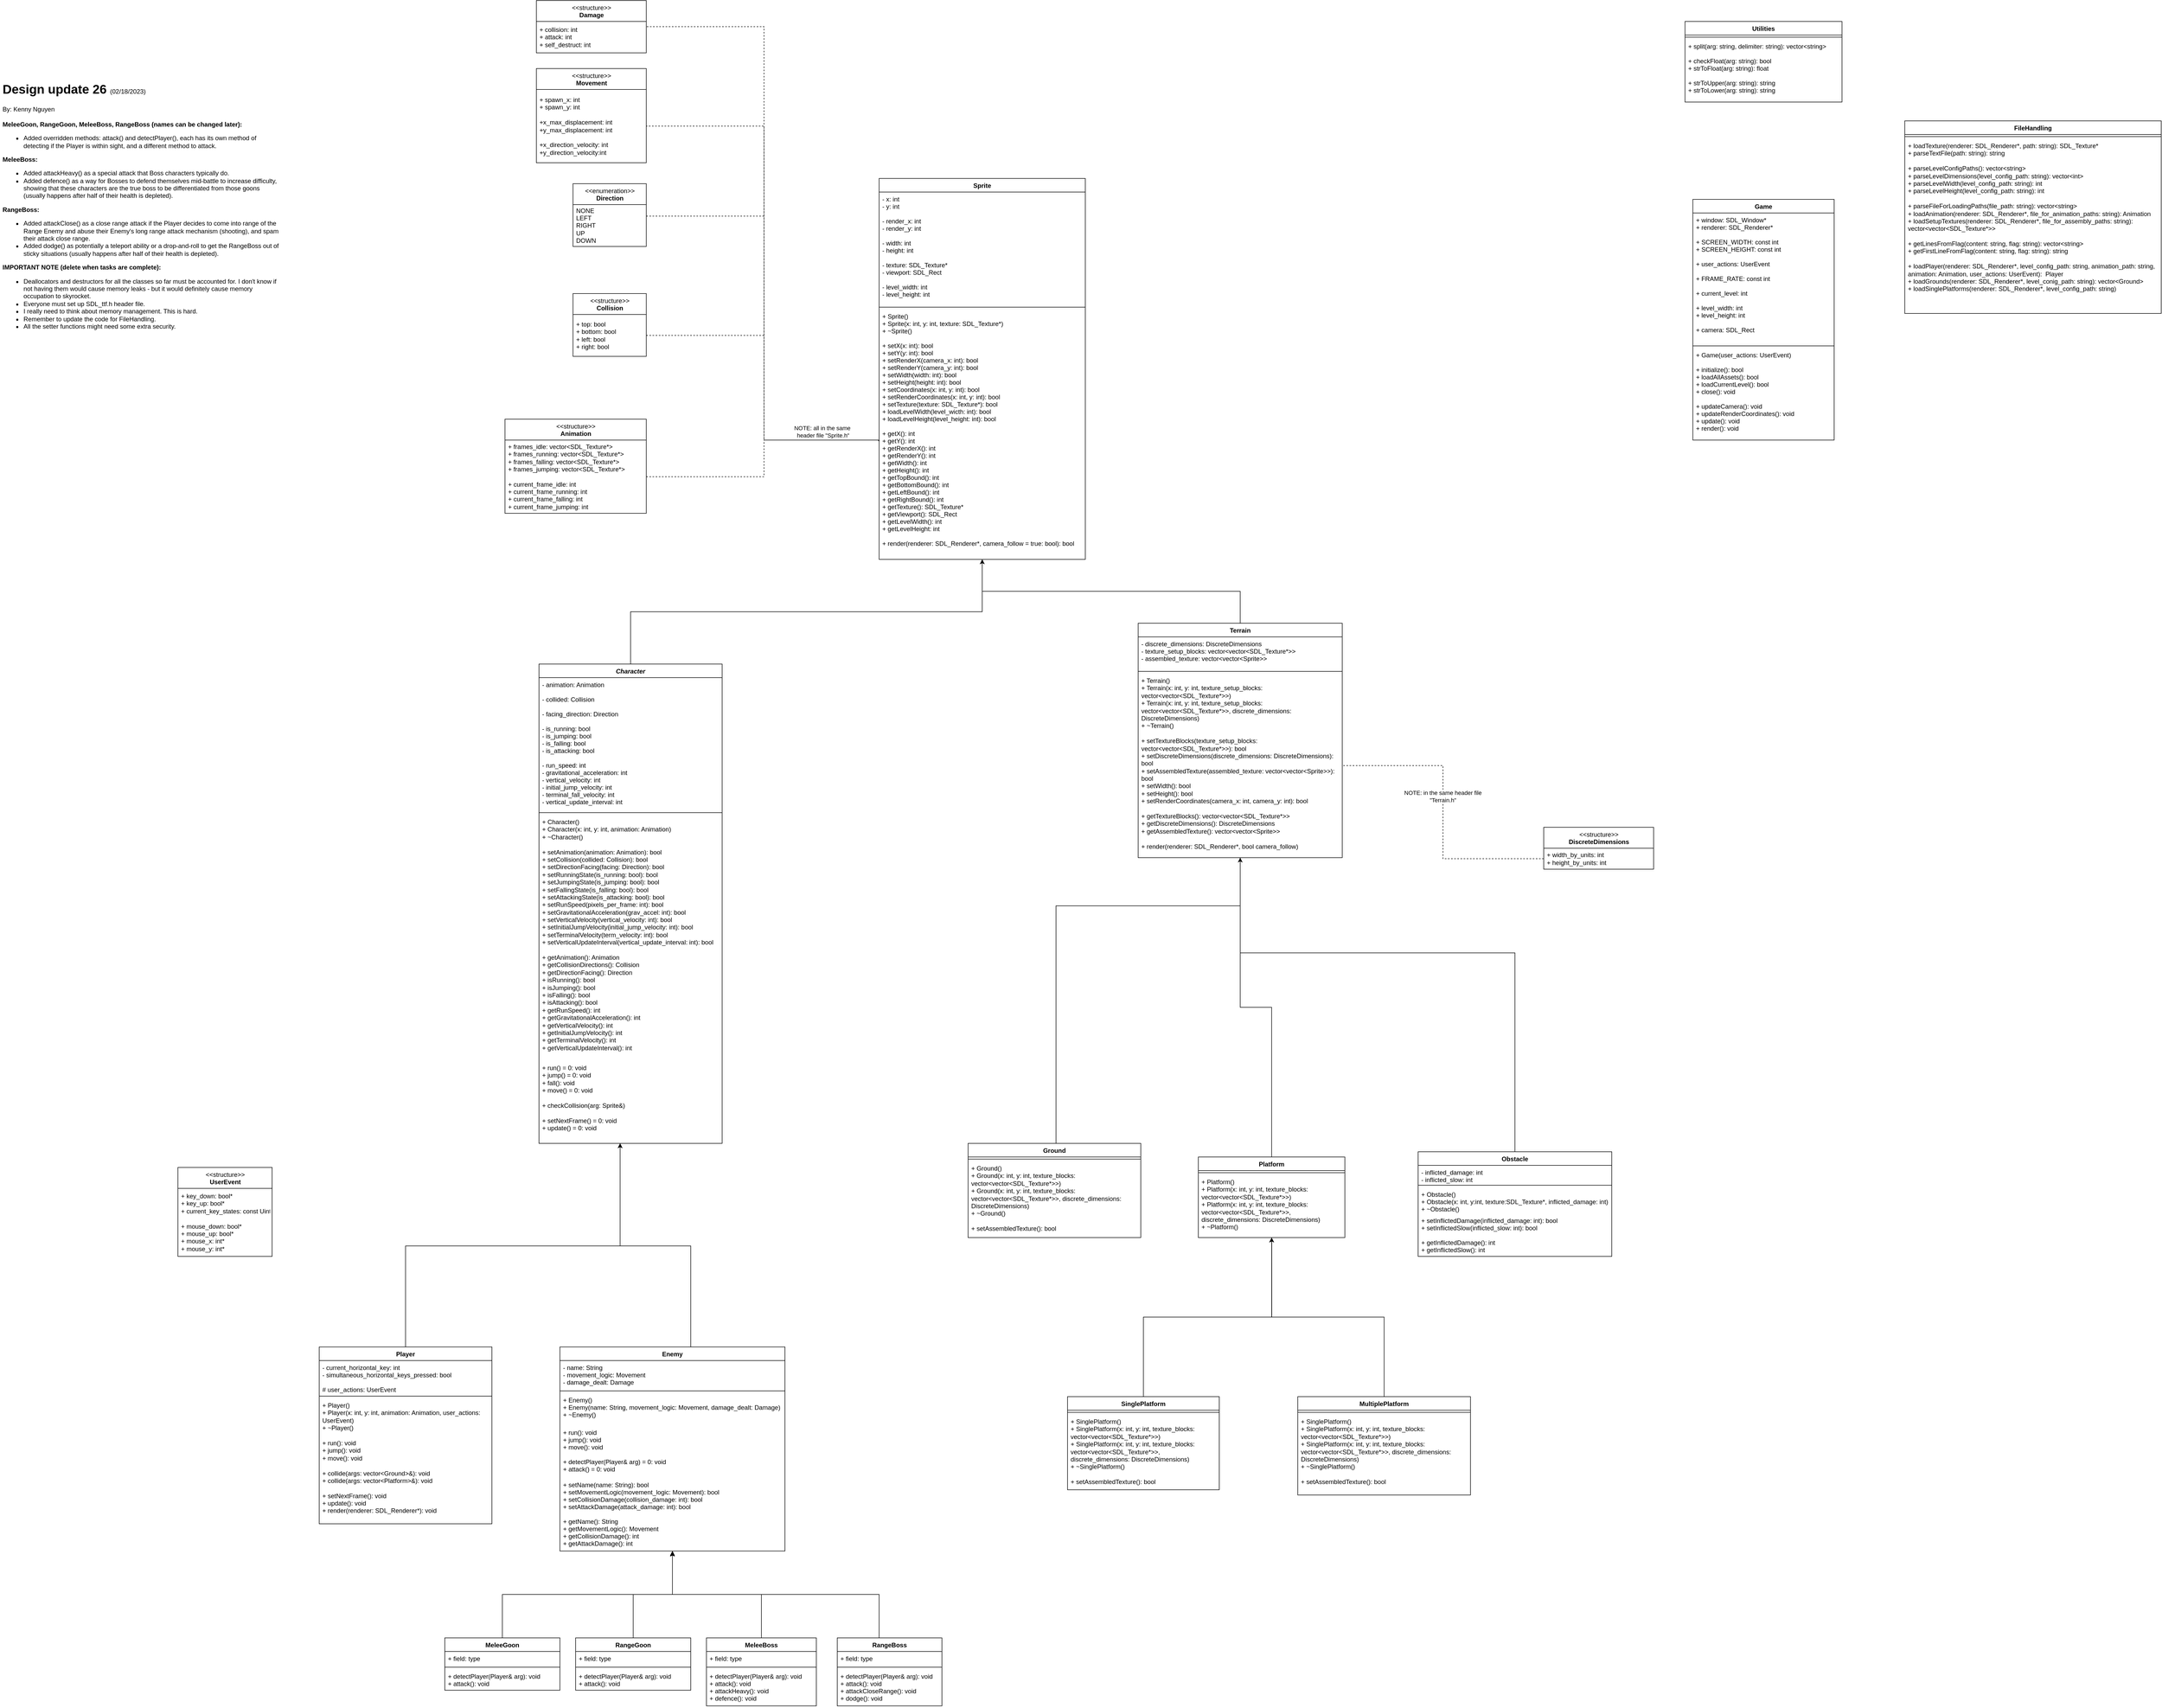 <mxfile version="20.8.20" type="device"><diagram id="c8oBW-qjvavsfD2tW6SP" name="Page-1"><mxGraphModel dx="1622" dy="-817" grid="1" gridSize="10" guides="1" tooltips="1" connect="1" arrows="1" fold="1" page="1" pageScale="1" pageWidth="827" pageHeight="1169" math="0" shadow="0"><root><mxCell id="0"/><mxCell id="1" parent="0"/><mxCell id="xrFbDY1ulE0IEn7EpgWR-1" style="edgeStyle=orthogonalEdgeStyle;rounded=0;orthogonalLoop=1;jettySize=auto;html=1;exitX=0.5;exitY=0;exitDx=0;exitDy=0;entryX=0.5;entryY=1;entryDx=0;entryDy=0;" parent="1" source="xrFbDY1ulE0IEn7EpgWR-8" target="xrFbDY1ulE0IEn7EpgWR-3" edge="1"><mxGeometry relative="1" as="geometry"/></mxCell><mxCell id="xrFbDY1ulE0IEn7EpgWR-2" style="edgeStyle=orthogonalEdgeStyle;rounded=0;orthogonalLoop=1;jettySize=auto;html=1;exitX=0.5;exitY=0;exitDx=0;exitDy=0;entryX=0.5;entryY=1;entryDx=0;entryDy=0;" parent="1" source="xrFbDY1ulE0IEn7EpgWR-30" target="xrFbDY1ulE0IEn7EpgWR-3" edge="1"><mxGeometry relative="1" as="geometry"/></mxCell><mxCell id="xrFbDY1ulE0IEn7EpgWR-3" value="Sprite" style="swimlane;fontStyle=1;align=center;verticalAlign=top;childLayout=stackLayout;horizontal=1;startSize=26;horizontalStack=0;resizeParent=1;resizeParentMax=0;resizeLast=0;collapsible=1;marginBottom=0;" parent="1" vertex="1"><mxGeometry x="1640" y="2150" width="394" height="728" as="geometry"/></mxCell><mxCell id="xrFbDY1ulE0IEn7EpgWR-4" value="- x: int&#10;- y: int&#10;&#10;- render_x: int&#10;- render_y: int&#10;&#10;- width: int&#10;- height: int&#10;&#10;- texture: SDL_Texture*&#10;- viewport: SDL_Rect&#10;&#10;- level_width: int&#10;- level_height: int&#10;" style="text;strokeColor=none;fillColor=none;align=left;verticalAlign=top;spacingLeft=4;spacingRight=4;overflow=hidden;rotatable=0;points=[[0,0.5],[1,0.5]];portConstraint=eastwest;" parent="xrFbDY1ulE0IEn7EpgWR-3" vertex="1"><mxGeometry y="26" width="394" height="216" as="geometry"/></mxCell><mxCell id="xrFbDY1ulE0IEn7EpgWR-5" value="" style="line;strokeWidth=1;fillColor=none;align=left;verticalAlign=middle;spacingTop=-1;spacingLeft=3;spacingRight=3;rotatable=0;labelPosition=right;points=[];portConstraint=eastwest;strokeColor=inherit;" parent="xrFbDY1ulE0IEn7EpgWR-3" vertex="1"><mxGeometry y="242" width="394" height="8" as="geometry"/></mxCell><mxCell id="xrFbDY1ulE0IEn7EpgWR-6" value="+ Sprite()&#10;+ Sprite(x: int, y: int, texture: SDL_Texture*)&#10;+ ~Sprite()&#10;&#10;+ setX(x: int): bool&#10;+ setY(y: int): bool&#10;+ setRenderX(camera_x: int): bool&#10;+ setRenderY(camera_y: int): bool&#10;+ setWidth(width: int): bool&#10;+ setHeight(height: int): bool&#10;+ setCoordinates(x: int, y: int): bool&#10;+ setRenderCoordinates(x: int, y: int): bool&#10;+ setTexture(texture: SDL_Texture*): bool&#10;+ loadLevelWidth(level_wicth: int): bool&#10;+ loadLevelHeight(level_height: int): bool&#10;&#10;+ getX(): int&#10;+ getY(): int&#10;+ getRenderX(): int&#10;+ getRenderY(): int&#10;+ getWidth(): int&#10;+ getHeight(): int&#10;+ getTopBound(): int&#10;+ getBottomBound(): int&#10;+ getLeftBound(): int&#10;+ getRightBound(): int&#10;+ getTexture(): SDL_Texture*&#10;+ getViewport(): SDL_Rect&#10;+ getLevelWidth(): int&#10;+ getLevelHeight: int&#10;&#10;+ render(renderer: SDL_Renderer*, camera_follow = true: bool): bool" style="text;strokeColor=none;fillColor=none;align=left;verticalAlign=top;spacingLeft=4;spacingRight=4;overflow=hidden;rotatable=0;points=[[0,0.5],[1,0.5]];portConstraint=eastwest;" parent="xrFbDY1ulE0IEn7EpgWR-3" vertex="1"><mxGeometry y="250" width="394" height="478" as="geometry"/></mxCell><mxCell id="xrFbDY1ulE0IEn7EpgWR-7" style="edgeStyle=orthogonalEdgeStyle;rounded=0;orthogonalLoop=1;jettySize=auto;html=1;exitX=0.5;exitY=0;exitDx=0;exitDy=0;" parent="1" source="xrFbDY1ulE0IEn7EpgWR-14" target="xrFbDY1ulE0IEn7EpgWR-8" edge="1"><mxGeometry relative="1" as="geometry"><Array as="points"><mxPoint x="735" y="4190"/><mxPoint x="1145" y="4190"/></Array><mxPoint x="950" y="4050" as="sourcePoint"/></mxGeometry></mxCell><mxCell id="xrFbDY1ulE0IEn7EpgWR-8" value="Character" style="swimlane;fontStyle=3;align=center;verticalAlign=top;childLayout=stackLayout;horizontal=1;startSize=26;horizontalStack=0;resizeParent=1;resizeParentMax=0;resizeLast=0;collapsible=1;marginBottom=0;" parent="1" vertex="1"><mxGeometry x="990" y="3078" width="350" height="916" as="geometry"/></mxCell><mxCell id="xrFbDY1ulE0IEn7EpgWR-9" value="- animation: Animation&#10;&#10;- collided: Collision&#10;&#10;- facing_direction: Direction&#10;&#10;- is_running: bool&#10;- is_jumping: bool&#10;- is_falling: bool&#10;- is_attacking: bool&#10;&#10;- run_speed: int&#10;- gravitational_acceleration: int&#10;- vertical_velocity: int&#10;- initial_jump_velocity: int&#10;- terminal_fall_velocity: int&#10;- vertical_update_interval: int&#10;" style="text;strokeColor=none;fillColor=none;align=left;verticalAlign=top;spacingLeft=4;spacingRight=4;overflow=hidden;rotatable=0;points=[[0,0.5],[1,0.5]];portConstraint=eastwest;" parent="xrFbDY1ulE0IEn7EpgWR-8" vertex="1"><mxGeometry y="26" width="350" height="254" as="geometry"/></mxCell><mxCell id="xrFbDY1ulE0IEn7EpgWR-10" value="" style="line;strokeWidth=1;fillColor=none;align=left;verticalAlign=middle;spacingTop=-1;spacingLeft=3;spacingRight=3;rotatable=0;labelPosition=right;points=[];portConstraint=eastwest;strokeColor=inherit;" parent="xrFbDY1ulE0IEn7EpgWR-8" vertex="1"><mxGeometry y="280" width="350" height="8" as="geometry"/></mxCell><mxCell id="xrFbDY1ulE0IEn7EpgWR-11" value="+ Character()&#10;+ Character(x: int, y: int, animation: Animation)&#10;+ ~Character()&#10;&#10;+ setAnimation(animation: Animation): bool&#10;+ setCollision(collided: Collision): bool&#10;+ setDirectionFacing(facing: Direction): bool&#10;+ setRunningState(is_running: bool): bool&#10;+ setJumpingState(is_jumping: bool): bool&#10;+ setFallingState(is_falling: bool): bool&#10;+ setAttackingState(is_attacking: bool): bool&#10;+ setRunSpeed(pixels_per_frame: int): bool&#10;+ setGravitationalAcceleration(grav_accel: int): bool&#10;+ setVerticalVelocity(vertical_velocity: int): bool&#10;+ setInitialJumpVelocity(initial_jump_velocity: int): bool&#10;+ setTerminalVelocity(term_velocity: int): bool&#10;+ setVerticalUpdateInterval(vertical_update_interval: int): bool&#10;&#10;+ getAnimation(): Animation&#10;+ getCollisionDirections(): Collision&#10;+ getDirectionFacing(): Direction&#10;+ isRunning(): bool&#10;+ isJumping(): bool&#10;+ isFalling(): bool&#10;+ isAttacking(): bool&#10;+ getRunSpeed(): int&#10;+ getGravitationalAcceleration(): int&#10;+ getVerticalVelocity(): int&#10;+ getInitialJumpVelocity(): int&#10;+ getTerminalVelocity(): int&#10;+ getVerticalUpdateInterval(): int" style="text;strokeColor=none;fillColor=none;align=left;verticalAlign=top;spacingLeft=4;spacingRight=4;overflow=hidden;rotatable=0;points=[[0,0.5],[1,0.5]];portConstraint=eastwest;whiteSpace=wrap;fontStyle=0" parent="xrFbDY1ulE0IEn7EpgWR-8" vertex="1"><mxGeometry y="288" width="350" height="470" as="geometry"/></mxCell><mxCell id="xrFbDY1ulE0IEn7EpgWR-12" value="+ run() = 0: void&#10;+ jump() = 0: void&#10;+ fall(): void&#10;+ move() = 0: void&#10;&#10;+ checkCollision(arg: Sprite&amp;)&#10;&#10;+ setNextFrame() = 0: void&#10;+ update() = 0: void" style="text;strokeColor=none;fillColor=none;align=left;verticalAlign=top;spacingLeft=4;spacingRight=4;overflow=hidden;rotatable=0;points=[[0,0.5],[1,0.5]];portConstraint=eastwest;whiteSpace=wrap;fontStyle=0" parent="xrFbDY1ulE0IEn7EpgWR-8" vertex="1"><mxGeometry y="758" width="350" height="158" as="geometry"/></mxCell><mxCell id="xrFbDY1ulE0IEn7EpgWR-13" style="edgeStyle=orthogonalEdgeStyle;rounded=0;orthogonalLoop=1;jettySize=auto;html=1;exitX=0.5;exitY=0;exitDx=0;exitDy=0;" parent="1" source="xrFbDY1ulE0IEn7EpgWR-21" target="xrFbDY1ulE0IEn7EpgWR-8" edge="1"><mxGeometry relative="1" as="geometry"><Array as="points"><mxPoint x="1280" y="4190"/><mxPoint x="1145" y="4190"/></Array></mxGeometry></mxCell><mxCell id="xrFbDY1ulE0IEn7EpgWR-14" value="Player" style="swimlane;fontStyle=1;align=center;verticalAlign=top;childLayout=stackLayout;horizontal=1;startSize=26;horizontalStack=0;resizeParent=1;resizeParentMax=0;resizeLast=0;collapsible=1;marginBottom=0;whiteSpace=wrap;" parent="1" vertex="1"><mxGeometry x="570" y="4383" width="330" height="338" as="geometry"/></mxCell><mxCell id="xrFbDY1ulE0IEn7EpgWR-15" value="- current_horizontal_key: int&#10;- simultaneous_horizontal_keys_pressed: bool&#10;&#10;# user_actions: UserEvent" style="text;strokeColor=none;fillColor=none;align=left;verticalAlign=top;spacingLeft=4;spacingRight=4;overflow=hidden;rotatable=0;points=[[0,0.5],[1,0.5]];portConstraint=eastwest;" parent="xrFbDY1ulE0IEn7EpgWR-14" vertex="1"><mxGeometry y="26" width="330" height="64" as="geometry"/></mxCell><mxCell id="xrFbDY1ulE0IEn7EpgWR-16" value="" style="line;strokeWidth=1;fillColor=none;align=left;verticalAlign=middle;spacingTop=-1;spacingLeft=3;spacingRight=3;rotatable=0;labelPosition=right;points=[];portConstraint=eastwest;strokeColor=inherit;" parent="xrFbDY1ulE0IEn7EpgWR-14" vertex="1"><mxGeometry y="90" width="330" height="8" as="geometry"/></mxCell><mxCell id="xrFbDY1ulE0IEn7EpgWR-17" value="+ Player()&#10;+ Player(x: int, y: int, animation: Animation, user_actions: UserEvent)&#10;+ ~Player()&#10;&#10;+ run(): void&#10;+ jump(): void&#10;+ move(): void&#10;&#10;+ collide(args: vector&lt;Ground&gt;&amp;): void&#10;+ collide(args: vector&lt;Platform&gt;&amp;): void&#10;&#10;+ setNextFrame(): void&#10;+ update(): void&#10;+ render(renderer: SDL_Renderer*): void" style="text;strokeColor=none;fillColor=none;align=left;verticalAlign=top;spacingLeft=4;spacingRight=4;overflow=hidden;rotatable=0;points=[[0,0.5],[1,0.5]];portConstraint=eastwest;whiteSpace=wrap;fontStyle=0" parent="xrFbDY1ulE0IEn7EpgWR-14" vertex="1"><mxGeometry y="98" width="330" height="240" as="geometry"/></mxCell><mxCell id="xrFbDY1ulE0IEn7EpgWR-18" style="edgeStyle=orthogonalEdgeStyle;rounded=0;orthogonalLoop=1;jettySize=auto;html=1;exitX=0.5;exitY=0;exitDx=0;exitDy=0;entryX=0.5;entryY=1;entryDx=0;entryDy=0;" parent="1" source="xrFbDY1ulE0IEn7EpgWR-38" target="xrFbDY1ulE0IEn7EpgWR-21" edge="1"><mxGeometry relative="1" as="geometry"/></mxCell><mxCell id="xrFbDY1ulE0IEn7EpgWR-19" style="edgeStyle=orthogonalEdgeStyle;rounded=0;orthogonalLoop=1;jettySize=auto;html=1;exitX=0.5;exitY=0;exitDx=0;exitDy=0;entryX=0.5;entryY=1;entryDx=0;entryDy=0;" parent="1" source="xrFbDY1ulE0IEn7EpgWR-42" target="xrFbDY1ulE0IEn7EpgWR-21" edge="1"><mxGeometry relative="1" as="geometry"/></mxCell><mxCell id="xrFbDY1ulE0IEn7EpgWR-20" style="edgeStyle=orthogonalEdgeStyle;rounded=0;orthogonalLoop=1;jettySize=auto;html=1;exitX=0.5;exitY=1;exitDx=0;exitDy=0;entryX=0.5;entryY=0;entryDx=0;entryDy=0;startArrow=classic;startFill=1;endArrow=none;endFill=0;" parent="1" source="xrFbDY1ulE0IEn7EpgWR-21" target="xrFbDY1ulE0IEn7EpgWR-34" edge="1"><mxGeometry relative="1" as="geometry"/></mxCell><mxCell id="xrFbDY1ulE0IEn7EpgWR-21" value="Enemy" style="swimlane;fontStyle=1;align=center;verticalAlign=top;childLayout=stackLayout;horizontal=1;startSize=26;horizontalStack=0;resizeParent=1;resizeParentMax=0;resizeLast=0;collapsible=1;marginBottom=0;" parent="1" vertex="1"><mxGeometry x="1030" y="4383" width="430" height="390" as="geometry"/></mxCell><mxCell id="xrFbDY1ulE0IEn7EpgWR-22" value="- name: String&#10;- movement_logic: Movement&#10;- damage_dealt: Damage" style="text;strokeColor=none;fillColor=none;align=left;verticalAlign=top;spacingLeft=4;spacingRight=4;overflow=hidden;rotatable=0;points=[[0,0.5],[1,0.5]];portConstraint=eastwest;" parent="xrFbDY1ulE0IEn7EpgWR-21" vertex="1"><mxGeometry y="26" width="430" height="54" as="geometry"/></mxCell><mxCell id="xrFbDY1ulE0IEn7EpgWR-23" value="" style="line;strokeWidth=1;fillColor=none;align=left;verticalAlign=middle;spacingTop=-1;spacingLeft=3;spacingRight=3;rotatable=0;labelPosition=right;points=[];portConstraint=eastwest;strokeColor=inherit;" parent="xrFbDY1ulE0IEn7EpgWR-21" vertex="1"><mxGeometry y="80" width="430" height="8" as="geometry"/></mxCell><mxCell id="xrFbDY1ulE0IEn7EpgWR-24" value="+ Enemy()&#10;+ Enemy(name: String, movement_logic: Movement, damage_dealt: Damage)&#10;+ ~Enemy()" style="text;strokeColor=none;fillColor=none;align=left;verticalAlign=top;spacingLeft=4;spacingRight=4;overflow=hidden;rotatable=0;points=[[0,0.5],[1,0.5]];portConstraint=eastwest;" parent="xrFbDY1ulE0IEn7EpgWR-21" vertex="1"><mxGeometry y="88" width="430" height="62" as="geometry"/></mxCell><mxCell id="xrFbDY1ulE0IEn7EpgWR-25" value="+ run(): void&#10;+ jump(): void&#10;+ move(): void&#10;&#10;+ detectPlayer(Player&amp; arg) = 0: void&#10;+ attack() = 0: void" style="text;strokeColor=none;fillColor=none;align=left;verticalAlign=top;spacingLeft=4;spacingRight=4;overflow=hidden;rotatable=0;points=[[0,0.5],[1,0.5]];portConstraint=eastwest;" parent="xrFbDY1ulE0IEn7EpgWR-21" vertex="1"><mxGeometry y="150" width="430" height="100" as="geometry"/></mxCell><mxCell id="xrFbDY1ulE0IEn7EpgWR-26" value="+ setName(name: String): bool&#10;+ setMovementLogic(movement_logic: Movement): bool&#10;+ setCollisionDamage(collision_damage: int): bool&#10;+ setAttackDamage(attack_damage: int): bool" style="text;strokeColor=none;fillColor=none;align=left;verticalAlign=top;spacingLeft=4;spacingRight=4;overflow=hidden;rotatable=0;points=[[0,0.5],[1,0.5]];portConstraint=eastwest;" parent="xrFbDY1ulE0IEn7EpgWR-21" vertex="1"><mxGeometry y="250" width="430" height="70" as="geometry"/></mxCell><mxCell id="xrFbDY1ulE0IEn7EpgWR-27" value="+ getName(): String&#10;+ getMovementLogic(): Movement&#10;+ getCollisionDamage(): int&#10;+ getAttackDamage(): int" style="text;strokeColor=none;fillColor=none;align=left;verticalAlign=top;spacingLeft=4;spacingRight=4;overflow=hidden;rotatable=0;points=[[0,0.5],[1,0.5]];portConstraint=eastwest;" parent="xrFbDY1ulE0IEn7EpgWR-21" vertex="1"><mxGeometry y="320" width="430" height="70" as="geometry"/></mxCell><mxCell id="xrFbDY1ulE0IEn7EpgWR-28" style="edgeStyle=orthogonalEdgeStyle;rounded=0;orthogonalLoop=1;jettySize=auto;html=1;entryX=0.5;entryY=0;entryDx=0;entryDy=0;endArrow=none;endFill=0;" parent="1" source="xrFbDY1ulE0IEn7EpgWR-30" target="xrFbDY1ulE0IEn7EpgWR-90" edge="1"><mxGeometry relative="1" as="geometry"><Array as="points"><mxPoint x="2330" y="3540"/><mxPoint x="1978" y="3540"/></Array></mxGeometry></mxCell><mxCell id="xrFbDY1ulE0IEn7EpgWR-29" style="edgeStyle=orthogonalEdgeStyle;rounded=0;orthogonalLoop=1;jettySize=auto;html=1;entryX=0.5;entryY=0;entryDx=0;entryDy=0;endArrow=none;endFill=0;" parent="1" source="xrFbDY1ulE0IEn7EpgWR-30" target="xrFbDY1ulE0IEn7EpgWR-69" edge="1"><mxGeometry relative="1" as="geometry"/></mxCell><mxCell id="xrFbDY1ulE0IEn7EpgWR-30" value="Terrain" style="swimlane;fontStyle=1;align=center;verticalAlign=top;childLayout=stackLayout;horizontal=1;startSize=26;horizontalStack=0;resizeParent=1;resizeParentMax=0;resizeLast=0;collapsible=1;marginBottom=0;" parent="1" vertex="1"><mxGeometry x="2135" y="3000" width="390" height="448" as="geometry"/></mxCell><mxCell id="xrFbDY1ulE0IEn7EpgWR-31" value="- discrete_dimensions: DiscreteDimensions&#10;- texture_setup_blocks: vector&lt;vector&lt;SDL_Texture*&gt;&gt;&#10;- assembled_texture: vector&lt;vector&lt;Sprite&gt;&gt;&#10;" style="text;strokeColor=none;fillColor=none;align=left;verticalAlign=top;spacingLeft=4;spacingRight=4;overflow=hidden;rotatable=0;points=[[0,0.5],[1,0.5]];portConstraint=eastwest;" parent="xrFbDY1ulE0IEn7EpgWR-30" vertex="1"><mxGeometry y="26" width="390" height="62" as="geometry"/></mxCell><mxCell id="xrFbDY1ulE0IEn7EpgWR-32" value="" style="line;strokeWidth=1;fillColor=none;align=left;verticalAlign=middle;spacingTop=-1;spacingLeft=3;spacingRight=3;rotatable=0;labelPosition=right;points=[];portConstraint=eastwest;strokeColor=inherit;" parent="xrFbDY1ulE0IEn7EpgWR-30" vertex="1"><mxGeometry y="88" width="390" height="8" as="geometry"/></mxCell><mxCell id="xrFbDY1ulE0IEn7EpgWR-33" value="+ Terrain()&#10;+ Terrain(x: int, y: int, texture_setup_blocks: vector&lt;vector&lt;SDL_Texture*&gt;&gt;)&#10;+ Terrain(x: int, y: int, texture_setup_blocks: vector&lt;vector&lt;SDL_Texture*&gt;&gt;, discrete_dimensions: DiscreteDimensions)&#10;+ ~Terrain()&#10;&#10;+ setTextureBlocks(texture_setup_blocks: vector&lt;vector&lt;SDL_Texture*&gt;&gt;): bool&#10;+ setDiscreteDimensions(discrete_dimensions: DiscreteDimensions): bool&#10;+ setAssembledTexture(assembled_texture: vector&lt;vector&lt;Sprite&gt;&gt;): bool&#10;+ setWidth(): bool&#10;+ setHeight(): bool&#10;+ setRenderCoordinates(camera_x: int, camera_y: int): bool&#10;&#10;+ getTextureBlocks(): vector&lt;vector&lt;SDL_Texture*&gt;&gt;&#10;+ getDiscreteDimensions(): DiscreteDimensions&#10;+ getAssembledTexture(): vector&lt;vector&lt;Sprite&gt;&gt;&#10;&#10;+ render(renderer: SDL_Renderer*, bool camera_follow)&#10;" style="text;strokeColor=none;fillColor=none;align=left;verticalAlign=top;spacingLeft=4;spacingRight=4;overflow=hidden;rotatable=0;points=[[0,0.5],[1,0.5]];portConstraint=eastwest;whiteSpace=wrap;" parent="xrFbDY1ulE0IEn7EpgWR-30" vertex="1"><mxGeometry y="96" width="390" height="352" as="geometry"/></mxCell><mxCell id="xrFbDY1ulE0IEn7EpgWR-34" value="MeleeGoon" style="swimlane;fontStyle=1;align=center;verticalAlign=top;childLayout=stackLayout;horizontal=1;startSize=26;horizontalStack=0;resizeParent=1;resizeParentMax=0;resizeLast=0;collapsible=1;marginBottom=0;" parent="1" vertex="1"><mxGeometry x="810" y="4939" width="220" height="100" as="geometry"/></mxCell><mxCell id="xrFbDY1ulE0IEn7EpgWR-35" value="+ field: type" style="text;strokeColor=none;fillColor=none;align=left;verticalAlign=top;spacingLeft=4;spacingRight=4;overflow=hidden;rotatable=0;points=[[0,0.5],[1,0.5]];portConstraint=eastwest;" parent="xrFbDY1ulE0IEn7EpgWR-34" vertex="1"><mxGeometry y="26" width="220" height="26" as="geometry"/></mxCell><mxCell id="xrFbDY1ulE0IEn7EpgWR-36" value="" style="line;strokeWidth=1;fillColor=none;align=left;verticalAlign=middle;spacingTop=-1;spacingLeft=3;spacingRight=3;rotatable=0;labelPosition=right;points=[];portConstraint=eastwest;strokeColor=inherit;" parent="xrFbDY1ulE0IEn7EpgWR-34" vertex="1"><mxGeometry y="52" width="220" height="8" as="geometry"/></mxCell><mxCell id="xrFbDY1ulE0IEn7EpgWR-37" value="+ detectPlayer(Player&amp; arg): void&#10;+ attack(): void&#10;" style="text;strokeColor=none;fillColor=none;align=left;verticalAlign=top;spacingLeft=4;spacingRight=4;overflow=hidden;rotatable=0;points=[[0,0.5],[1,0.5]];portConstraint=eastwest;" parent="xrFbDY1ulE0IEn7EpgWR-34" vertex="1"><mxGeometry y="60" width="220" height="40" as="geometry"/></mxCell><mxCell id="xrFbDY1ulE0IEn7EpgWR-38" value="RangeGoon" style="swimlane;fontStyle=1;align=center;verticalAlign=top;childLayout=stackLayout;horizontal=1;startSize=26;horizontalStack=0;resizeParent=1;resizeParentMax=0;resizeLast=0;collapsible=1;marginBottom=0;" parent="1" vertex="1"><mxGeometry x="1060" y="4939" width="220" height="100" as="geometry"/></mxCell><mxCell id="xrFbDY1ulE0IEn7EpgWR-39" value="+ field: type" style="text;strokeColor=none;fillColor=none;align=left;verticalAlign=top;spacingLeft=4;spacingRight=4;overflow=hidden;rotatable=0;points=[[0,0.5],[1,0.5]];portConstraint=eastwest;" parent="xrFbDY1ulE0IEn7EpgWR-38" vertex="1"><mxGeometry y="26" width="220" height="26" as="geometry"/></mxCell><mxCell id="xrFbDY1ulE0IEn7EpgWR-40" value="" style="line;strokeWidth=1;fillColor=none;align=left;verticalAlign=middle;spacingTop=-1;spacingLeft=3;spacingRight=3;rotatable=0;labelPosition=right;points=[];portConstraint=eastwest;strokeColor=inherit;" parent="xrFbDY1ulE0IEn7EpgWR-38" vertex="1"><mxGeometry y="52" width="220" height="8" as="geometry"/></mxCell><mxCell id="xrFbDY1ulE0IEn7EpgWR-41" value="+ detectPlayer(Player&amp; arg): void&#10;+ attack(): void&#10;" style="text;strokeColor=none;fillColor=none;align=left;verticalAlign=top;spacingLeft=4;spacingRight=4;overflow=hidden;rotatable=0;points=[[0,0.5],[1,0.5]];portConstraint=eastwest;" parent="xrFbDY1ulE0IEn7EpgWR-38" vertex="1"><mxGeometry y="60" width="220" height="40" as="geometry"/></mxCell><mxCell id="xrFbDY1ulE0IEn7EpgWR-42" value="MeleeBoss" style="swimlane;fontStyle=1;align=center;verticalAlign=top;childLayout=stackLayout;horizontal=1;startSize=26;horizontalStack=0;resizeParent=1;resizeParentMax=0;resizeLast=0;collapsible=1;marginBottom=0;" parent="1" vertex="1"><mxGeometry x="1310" y="4939" width="210" height="130" as="geometry"/></mxCell><mxCell id="xrFbDY1ulE0IEn7EpgWR-43" value="+ field: type" style="text;strokeColor=none;fillColor=none;align=left;verticalAlign=top;spacingLeft=4;spacingRight=4;overflow=hidden;rotatable=0;points=[[0,0.5],[1,0.5]];portConstraint=eastwest;" parent="xrFbDY1ulE0IEn7EpgWR-42" vertex="1"><mxGeometry y="26" width="210" height="26" as="geometry"/></mxCell><mxCell id="xrFbDY1ulE0IEn7EpgWR-44" value="" style="line;strokeWidth=1;fillColor=none;align=left;verticalAlign=middle;spacingTop=-1;spacingLeft=3;spacingRight=3;rotatable=0;labelPosition=right;points=[];portConstraint=eastwest;strokeColor=inherit;" parent="xrFbDY1ulE0IEn7EpgWR-42" vertex="1"><mxGeometry y="52" width="210" height="8" as="geometry"/></mxCell><mxCell id="xrFbDY1ulE0IEn7EpgWR-45" value="+ detectPlayer(Player&amp; arg): void&#10;+ attack(): void&#10;+ attackHeavy(): void&#10;+ defence(): void&#10;" style="text;strokeColor=none;fillColor=none;align=left;verticalAlign=top;spacingLeft=4;spacingRight=4;overflow=hidden;rotatable=0;points=[[0,0.5],[1,0.5]];portConstraint=eastwest;" parent="xrFbDY1ulE0IEn7EpgWR-42" vertex="1"><mxGeometry y="60" width="210" height="70" as="geometry"/></mxCell><mxCell id="xrFbDY1ulE0IEn7EpgWR-46" value="FileHandling" style="swimlane;fontStyle=1;align=center;verticalAlign=top;childLayout=stackLayout;horizontal=1;startSize=26;horizontalStack=0;resizeParent=1;resizeParentMax=0;resizeLast=0;collapsible=1;marginBottom=0;whiteSpace=wrap;" parent="1" vertex="1"><mxGeometry x="3600" y="2040" width="490" height="368" as="geometry"/></mxCell><mxCell id="xrFbDY1ulE0IEn7EpgWR-47" value="" style="line;strokeWidth=1;fillColor=none;align=left;verticalAlign=middle;spacingTop=-1;spacingLeft=3;spacingRight=3;rotatable=0;labelPosition=right;points=[];portConstraint=eastwest;strokeColor=inherit;" parent="xrFbDY1ulE0IEn7EpgWR-46" vertex="1"><mxGeometry y="26" width="490" height="8" as="geometry"/></mxCell><mxCell id="xrFbDY1ulE0IEn7EpgWR-48" value="+ loadTexture(renderer: SDL_Renderer*, path: string): SDL_Texture*&#10;+ parseTextFile(path: string): string&#10;&#10;+ parseLevelConfigPaths(): vector&lt;string&gt;&#10;+ parseLevelDimensions(level_config_path: string): vector&lt;int&gt;&#10;+ parseLevelWidth(level_config_path: string): int&#10;+ parseLevelHeight(level_config_path: string): int&#10;&#10;+ parseFileForLoadingPaths(file_path: string): vector&lt;string&gt;&#10;+ loadAnimation(renderer: SDL_Renderer*, file_for_animation_paths: string): Animation&#10;+ loadSetupTextures(renderer: SDL_Renderer*, file_for_assembly_paths: string): vector&lt;vector&lt;SDL_Texture*&gt;&gt;&#10;&#10;+ getLinesFromFlag(content: string, flag: string): vector&lt;string&gt;&#10;+ getFirstLineFromFlag(content: string, flag: string): string&#10;&#10;+ loadPlayer(renderer: SDL_Renderer*, level_config_path: string, animation_path: string, animation: Animation, user_actions: UserEvent):  Player&#10;+ loadGrounds(renderer: SDL_Renderer*, level_conig_path: string): vector&lt;Ground&gt;&#10;+ loadSinglePlatforms(renderer: SDL_Renderer*, level_config_path: string)&#10;" style="text;strokeColor=none;fillColor=none;align=left;verticalAlign=top;spacingLeft=4;spacingRight=4;overflow=hidden;rotatable=0;points=[[0,0.5],[1,0.5]];portConstraint=eastwest;whiteSpace=wrap;" parent="xrFbDY1ulE0IEn7EpgWR-46" vertex="1"><mxGeometry y="34" width="490" height="334" as="geometry"/></mxCell><mxCell id="xrFbDY1ulE0IEn7EpgWR-49" value="Game" style="swimlane;fontStyle=1;align=center;verticalAlign=top;childLayout=stackLayout;horizontal=1;startSize=26;horizontalStack=0;resizeParent=1;resizeParentMax=0;resizeLast=0;collapsible=1;marginBottom=0;" parent="1" vertex="1"><mxGeometry x="3195" y="2190" width="270" height="460" as="geometry"/></mxCell><mxCell id="xrFbDY1ulE0IEn7EpgWR-50" value="+ window: SDL_Window*&#10;+ renderer: SDL_Renderer*&#10;&#10;+ SCREEN_WIDTH: const int&#10;+ SCREEN_HEIGHT: const int&#10;&#10;+ user_actions: UserEvent&#10;&#10;+ FRAME_RATE: const int&#10;&#10;+ current_level: int&#10;&#10;+ level_width: int&#10;+ level_height: int&#10;&#10;+ camera: SDL_Rect&#10;" style="text;strokeColor=none;fillColor=none;align=left;verticalAlign=top;spacingLeft=4;spacingRight=4;overflow=hidden;rotatable=0;points=[[0,0.5],[1,0.5]];portConstraint=eastwest;" parent="xrFbDY1ulE0IEn7EpgWR-49" vertex="1"><mxGeometry y="26" width="270" height="250" as="geometry"/></mxCell><mxCell id="xrFbDY1ulE0IEn7EpgWR-51" value="" style="line;strokeWidth=1;fillColor=none;align=left;verticalAlign=middle;spacingTop=-1;spacingLeft=3;spacingRight=3;rotatable=0;labelPosition=right;points=[];portConstraint=eastwest;strokeColor=inherit;" parent="xrFbDY1ulE0IEn7EpgWR-49" vertex="1"><mxGeometry y="276" width="270" height="8" as="geometry"/></mxCell><mxCell id="xrFbDY1ulE0IEn7EpgWR-52" value="+ Game(user_actions: UserEvent)&#10;&#10;+ initialize(): bool&#10;+ loadAllAssets(): bool&#10;+ loadCurrentLevel(): bool&#10;+ close(): void&#10;&#10;+ updateCamera(): void&#10;+ updateRenderCoordinates(): void&#10;+ update(): void&#10;+ render(): void" style="text;strokeColor=none;fillColor=none;align=left;verticalAlign=top;spacingLeft=4;spacingRight=4;overflow=hidden;rotatable=0;points=[[0,0.5],[1,0.5]];portConstraint=eastwest;" parent="xrFbDY1ulE0IEn7EpgWR-49" vertex="1"><mxGeometry y="284" width="270" height="176" as="geometry"/></mxCell><mxCell id="xrFbDY1ulE0IEn7EpgWR-53" value="Utilities" style="swimlane;fontStyle=1;align=center;verticalAlign=top;childLayout=stackLayout;horizontal=1;startSize=26;horizontalStack=0;resizeParent=1;resizeParentMax=0;resizeLast=0;collapsible=1;marginBottom=0;" parent="1" vertex="1"><mxGeometry x="3180" y="1850" width="300" height="154" as="geometry"/></mxCell><mxCell id="xrFbDY1ulE0IEn7EpgWR-54" value="" style="line;strokeWidth=1;fillColor=none;align=left;verticalAlign=middle;spacingTop=-1;spacingLeft=3;spacingRight=3;rotatable=0;labelPosition=right;points=[];portConstraint=eastwest;strokeColor=inherit;" parent="xrFbDY1ulE0IEn7EpgWR-53" vertex="1"><mxGeometry y="26" width="300" height="8" as="geometry"/></mxCell><mxCell id="xrFbDY1ulE0IEn7EpgWR-55" value="+ split(arg: string, delimiter: string): vector&lt;string&gt; &#10;&#10;+ checkFloat(arg: string): bool&#10;+ strToFloat(arg: string): float&#10;&#10;+ strToUpper(arg: string): string&#10;+ strToLower(arg: string): string" style="text;strokeColor=none;fillColor=none;align=left;verticalAlign=top;spacingLeft=4;spacingRight=4;overflow=hidden;rotatable=0;points=[[0,0.5],[1,0.5]];portConstraint=eastwest;" parent="xrFbDY1ulE0IEn7EpgWR-53" vertex="1"><mxGeometry y="34" width="300" height="120" as="geometry"/></mxCell><mxCell id="xrFbDY1ulE0IEn7EpgWR-56" value="&lt;h1&gt;Design update 26&amp;nbsp;&lt;span style=&quot;font-weight: normal;&quot;&gt;&lt;font style=&quot;font-size: 12px;&quot;&gt;(02/18/2023)&lt;/font&gt;&lt;/span&gt;&lt;/h1&gt;&lt;div&gt;&lt;span style=&quot;font-weight: normal;&quot;&gt;&lt;font style=&quot;font-size: 12px;&quot;&gt;By: Kenny Nguyen&lt;/font&gt;&lt;/span&gt;&lt;/div&gt;&lt;div&gt;&lt;span style=&quot;font-weight: normal;&quot;&gt;&lt;font style=&quot;font-size: 12px;&quot;&gt;&lt;br&gt;&lt;/font&gt;&lt;/span&gt;&lt;/div&gt;&lt;div&gt;&lt;b&gt;MeleeGoon, RangeGoon, MeleeBoss, RangeBoss (names can be changed later):&lt;/b&gt;&lt;/div&gt;&lt;div&gt;&lt;ul&gt;&lt;li&gt;Added overridden methods: attack() and detectPlayer(), each has its own method of detecting if the Player is within sight, and a different method to attack.&lt;/li&gt;&lt;/ul&gt;&lt;div&gt;&lt;b&gt;MeleeBoss:&lt;/b&gt;&lt;/div&gt;&lt;/div&gt;&lt;div&gt;&lt;ul&gt;&lt;li&gt;Added attackHeavy() as a special attack that Boss characters typically do.&lt;/li&gt;&lt;li&gt;Added defence() as a way for Bosses to defend themselves mid-battle to increase difficulty, showing that these characters are the true boss to be differentiated from those goons (usually happens after half of their health is depleted).&lt;/li&gt;&lt;/ul&gt;&lt;div&gt;&lt;b&gt;RangeBoss:&lt;/b&gt;&lt;/div&gt;&lt;/div&gt;&lt;div&gt;&lt;ul&gt;&lt;li&gt;Added attackClose() as a close range attack if the Player decides to come into range of the Range Enemy and abuse their Enemy's long range attack mechanism (shooting), and spam their attack close range.&lt;/li&gt;&lt;li&gt;Added dodge() as potentially a teleport ability or a drop-and-roll to get the RangeBoss out of sticky situations (usually happens after half of their health is depleted).&lt;/li&gt;&lt;/ul&gt;&lt;/div&gt;&lt;div&gt;&lt;b style=&quot;background-color: initial;&quot;&gt;IMPORTANT NOTE (delete when tasks are complete):&lt;/b&gt;&lt;br&gt;&lt;/div&gt;&lt;div&gt;&lt;div&gt;&lt;ul&gt;&lt;li&gt;Deallocators and destructors for all the classes so far must be accounted for. I don't know if not having them would cause memory leaks - but it would definitely cause memory occupation to skyrocket.&lt;/li&gt;&lt;li&gt;Everyone must set up SDL_ttf.h header file.&lt;/li&gt;&lt;li&gt;I really need to think about memory management. This is hard.&lt;/li&gt;&lt;li&gt;Remember to update the code for FileHandling.&lt;/li&gt;&lt;li&gt;All the setter functions might need some extra security.&lt;/li&gt;&lt;/ul&gt;&lt;b&gt;&lt;/b&gt;&lt;/div&gt;&lt;/div&gt;" style="text;html=1;strokeColor=none;fillColor=none;spacing=5;spacingTop=-20;whiteSpace=wrap;overflow=hidden;rounded=0;" parent="1" vertex="1"><mxGeometry x="-40" y="1960" width="540" height="900" as="geometry"/></mxCell><mxCell id="xrFbDY1ulE0IEn7EpgWR-57" value="&amp;lt;&amp;lt;enumeration&amp;gt;&amp;gt;&lt;br&gt;&lt;b&gt;Direction&lt;/b&gt;" style="swimlane;fontStyle=0;align=center;verticalAlign=top;childLayout=stackLayout;horizontal=1;startSize=40;horizontalStack=0;resizeParent=1;resizeParentMax=0;resizeLast=0;collapsible=0;marginBottom=0;html=1;" parent="1" vertex="1"><mxGeometry x="1055" y="2160" width="140" height="120" as="geometry"/></mxCell><mxCell id="xrFbDY1ulE0IEn7EpgWR-58" value="NONE&lt;br&gt;LEFT&amp;nbsp;&lt;br&gt;RIGHT&lt;br&gt;UP&lt;br&gt;DOWN" style="text;html=1;strokeColor=none;fillColor=none;align=left;verticalAlign=middle;spacingLeft=4;spacingRight=4;overflow=hidden;rotatable=0;points=[[0,0.5],[1,0.5]];portConstraint=eastwest;" parent="xrFbDY1ulE0IEn7EpgWR-57" vertex="1"><mxGeometry y="40" width="140" height="80" as="geometry"/></mxCell><mxCell id="xrFbDY1ulE0IEn7EpgWR-59" value="&amp;lt;&amp;lt;structure&amp;gt;&amp;gt;&lt;br&gt;&lt;b&gt;UserEvent&lt;/b&gt;" style="swimlane;fontStyle=0;align=center;verticalAlign=top;childLayout=stackLayout;horizontal=1;startSize=40;horizontalStack=0;resizeParent=1;resizeParentMax=0;resizeLast=0;collapsible=0;marginBottom=0;html=1;" parent="1" vertex="1"><mxGeometry x="300" y="4040" width="180" height="170" as="geometry"/></mxCell><mxCell id="xrFbDY1ulE0IEn7EpgWR-60" value="+ key_down: bool*&lt;br&gt;+ key_up: bool*&lt;br&gt;+ current_key_states: const Uint8*&lt;br&gt;&lt;br&gt;+ mouse_down: bool*&lt;br&gt;+ mouse_up: bool*&lt;br&gt;+ mouse_x: int*&lt;br&gt;+ mouse_y: int*" style="text;html=1;strokeColor=none;fillColor=none;align=left;verticalAlign=middle;spacingLeft=4;spacingRight=4;overflow=hidden;rotatable=0;points=[[0,0.5],[1,0.5]];portConstraint=eastwest;" parent="xrFbDY1ulE0IEn7EpgWR-59" vertex="1"><mxGeometry y="40" width="180" height="130" as="geometry"/></mxCell><mxCell id="xrFbDY1ulE0IEn7EpgWR-61" value="&amp;lt;&amp;lt;structure&amp;gt;&amp;gt;&lt;br&gt;&lt;b&gt;Animation&lt;/b&gt;" style="swimlane;fontStyle=0;align=center;verticalAlign=top;childLayout=stackLayout;horizontal=1;startSize=40;horizontalStack=0;resizeParent=1;resizeParentMax=0;resizeLast=0;collapsible=0;marginBottom=0;html=1;" parent="1" vertex="1"><mxGeometry x="925" y="2610" width="270" height="180" as="geometry"/></mxCell><mxCell id="xrFbDY1ulE0IEn7EpgWR-62" value="+ frames_idle: vector&amp;lt;SDL_Texture*&amp;gt;&lt;br&gt;+ frames_running: vector&amp;lt;SDL_Texture*&amp;gt;&lt;br&gt;+ frames_falling: vector&amp;lt;SDL_Texture*&amp;gt;&lt;br&gt;+ frames_jumping: vector&amp;lt;SDL_Texture*&amp;gt;&lt;br&gt;&lt;br&gt;+ current_frame_idle: int&lt;br&gt;+ current_frame_running: int&lt;br&gt;+ current_frame_falling: int&lt;br&gt;+ current_frame_jumping: int" style="text;html=1;strokeColor=none;fillColor=none;align=left;verticalAlign=middle;spacingLeft=4;spacingRight=4;overflow=hidden;rotatable=0;points=[[0,0.5],[1,0.5]];portConstraint=eastwest;" parent="xrFbDY1ulE0IEn7EpgWR-61" vertex="1"><mxGeometry y="40" width="270" height="140" as="geometry"/></mxCell><mxCell id="xrFbDY1ulE0IEn7EpgWR-63" value="&amp;lt;&amp;lt;structure&amp;gt;&amp;gt;&lt;br&gt;&lt;b&gt;Collision&lt;/b&gt;" style="swimlane;fontStyle=0;align=center;verticalAlign=top;childLayout=stackLayout;horizontal=1;startSize=40;horizontalStack=0;resizeParent=1;resizeParentMax=0;resizeLast=0;collapsible=0;marginBottom=0;html=1;" parent="1" vertex="1"><mxGeometry x="1055" y="2370" width="140" height="120" as="geometry"/></mxCell><mxCell id="xrFbDY1ulE0IEn7EpgWR-64" value="+ top: bool&lt;br&gt;+ bottom: bool&lt;br&gt;+ left: bool&lt;br&gt;+ right: bool" style="text;html=1;strokeColor=none;fillColor=none;align=left;verticalAlign=middle;spacingLeft=4;spacingRight=4;overflow=hidden;rotatable=0;points=[[0,0.5],[1,0.5]];portConstraint=eastwest;" parent="xrFbDY1ulE0IEn7EpgWR-63" vertex="1"><mxGeometry y="40" width="140" height="80" as="geometry"/></mxCell><mxCell id="xrFbDY1ulE0IEn7EpgWR-65" style="edgeStyle=orthogonalEdgeStyle;rounded=0;orthogonalLoop=1;jettySize=auto;html=1;exitX=1;exitY=0.5;exitDx=0;exitDy=0;entryX=0;entryY=0.5;entryDx=0;entryDy=0;dashed=1;endArrow=none;endFill=0;" parent="1" source="xrFbDY1ulE0IEn7EpgWR-62" target="xrFbDY1ulE0IEn7EpgWR-6" edge="1"><mxGeometry relative="1" as="geometry"><Array as="points"><mxPoint x="1420" y="2720"/><mxPoint x="1420" y="2650"/><mxPoint x="1640" y="2650"/></Array></mxGeometry></mxCell><mxCell id="xrFbDY1ulE0IEn7EpgWR-66" style="edgeStyle=orthogonalEdgeStyle;rounded=0;orthogonalLoop=1;jettySize=auto;html=1;entryX=0;entryY=0.5;entryDx=0;entryDy=0;dashed=1;endArrow=none;endFill=0;" parent="1" source="xrFbDY1ulE0IEn7EpgWR-64" target="xrFbDY1ulE0IEn7EpgWR-6" edge="1"><mxGeometry relative="1" as="geometry"><Array as="points"><mxPoint x="1420" y="2450"/><mxPoint x="1420" y="2650"/><mxPoint x="1640" y="2650"/></Array></mxGeometry></mxCell><mxCell id="xrFbDY1ulE0IEn7EpgWR-67" style="edgeStyle=orthogonalEdgeStyle;rounded=0;orthogonalLoop=1;jettySize=auto;html=1;entryX=0;entryY=0.5;entryDx=0;entryDy=0;endArrow=none;endFill=0;dashed=1;" parent="1" edge="1"><mxGeometry relative="1" as="geometry"><mxPoint x="1195" y="2222" as="sourcePoint"/><mxPoint x="1640" y="2634" as="targetPoint"/><Array as="points"><mxPoint x="1420" y="2222"/><mxPoint x="1420" y="2650"/><mxPoint x="1640" y="2650"/></Array></mxGeometry></mxCell><mxCell id="xrFbDY1ulE0IEn7EpgWR-68" value="NOTE: all in the same&lt;br&gt;&amp;nbsp;header file &quot;Sprite.h&quot;" style="edgeLabel;html=1;align=center;verticalAlign=middle;resizable=0;points=[];" parent="xrFbDY1ulE0IEn7EpgWR-67" vertex="1" connectable="0"><mxGeometry x="0.823" y="-2" relative="1" as="geometry"><mxPoint x="-47" y="-18" as="offset"/></mxGeometry></mxCell><mxCell id="xrFbDY1ulE0IEn7EpgWR-69" value="Platform&#10;" style="swimlane;fontStyle=1;align=center;verticalAlign=top;childLayout=stackLayout;horizontal=1;startSize=26;horizontalStack=0;resizeParent=1;resizeParentMax=0;resizeLast=0;collapsible=1;marginBottom=0;" parent="1" vertex="1"><mxGeometry x="2250" y="4020" width="280" height="154" as="geometry"/></mxCell><mxCell id="xrFbDY1ulE0IEn7EpgWR-71" value="" style="line;strokeWidth=1;fillColor=none;align=left;verticalAlign=middle;spacingTop=-1;spacingLeft=3;spacingRight=3;rotatable=0;labelPosition=right;points=[];portConstraint=eastwest;strokeColor=inherit;" parent="xrFbDY1ulE0IEn7EpgWR-69" vertex="1"><mxGeometry y="26" width="280" height="8" as="geometry"/></mxCell><mxCell id="xrFbDY1ulE0IEn7EpgWR-72" value="+ Platform()&#10;+ Platform(x: int, y: int, texture_blocks: vector&lt;vector&lt;SDL_Texture*&gt;&gt;)&#10;+ Platform(x: int, y: int, texture_blocks: vector&lt;vector&lt;SDL_Texture*&gt;&gt;, discrete_dimensions: DiscreteDimensions)&#10;+ ~Platform()" style="text;strokeColor=none;fillColor=none;align=left;verticalAlign=top;spacingLeft=4;spacingRight=4;overflow=hidden;rotatable=0;points=[[0,0.5],[1,0.5]];portConstraint=eastwest;whiteSpace=wrap;" parent="xrFbDY1ulE0IEn7EpgWR-69" vertex="1"><mxGeometry y="34" width="280" height="120" as="geometry"/></mxCell><mxCell id="xrFbDY1ulE0IEn7EpgWR-73" value="SinglePlatform" style="swimlane;fontStyle=1;align=center;verticalAlign=top;childLayout=stackLayout;horizontal=1;startSize=26;horizontalStack=0;resizeParent=1;resizeParentMax=0;resizeLast=0;collapsible=1;marginBottom=0;" parent="1" vertex="1"><mxGeometry x="2000" y="4478" width="290" height="178" as="geometry"/></mxCell><mxCell id="xrFbDY1ulE0IEn7EpgWR-75" value="" style="line;strokeWidth=1;fillColor=none;align=left;verticalAlign=middle;spacingTop=-1;spacingLeft=3;spacingRight=3;rotatable=0;labelPosition=right;points=[];portConstraint=eastwest;strokeColor=inherit;" parent="xrFbDY1ulE0IEn7EpgWR-73" vertex="1"><mxGeometry y="26" width="290" height="8" as="geometry"/></mxCell><mxCell id="xrFbDY1ulE0IEn7EpgWR-76" value="+ SinglePlatform()&#10;+ SinglePlatform(x: int, y: int, texture_blocks: vector&lt;vector&lt;SDL_Texture*&gt;&gt;)&#10;+ SinglePlatform(x: int, y: int, texture_blocks: vector&lt;vector&lt;SDL_Texture*&gt;&gt;, discrete_dimensions: DiscreteDimensions)&#10;+ ~SinglePlatform()&#10;&#10;+ setAssembledTexture(): bool&#10;&#10;" style="text;strokeColor=none;fillColor=none;align=left;verticalAlign=top;spacingLeft=4;spacingRight=4;overflow=hidden;rotatable=0;points=[[0,0.5],[1,0.5]];portConstraint=eastwest;whiteSpace=wrap;" parent="xrFbDY1ulE0IEn7EpgWR-73" vertex="1"><mxGeometry y="34" width="290" height="144" as="geometry"/></mxCell><mxCell id="xrFbDY1ulE0IEn7EpgWR-77" value="MultiplePlatform" style="swimlane;fontStyle=1;align=center;verticalAlign=top;childLayout=stackLayout;horizontal=1;startSize=26;horizontalStack=0;resizeParent=1;resizeParentMax=0;resizeLast=0;collapsible=1;marginBottom=0;" parent="1" vertex="1"><mxGeometry x="2440" y="4478" width="330" height="188" as="geometry"/></mxCell><mxCell id="xrFbDY1ulE0IEn7EpgWR-79" value="" style="line;strokeWidth=1;fillColor=none;align=left;verticalAlign=middle;spacingTop=-1;spacingLeft=3;spacingRight=3;rotatable=0;labelPosition=right;points=[];portConstraint=eastwest;strokeColor=inherit;" parent="xrFbDY1ulE0IEn7EpgWR-77" vertex="1"><mxGeometry y="26" width="330" height="8" as="geometry"/></mxCell><mxCell id="xrFbDY1ulE0IEn7EpgWR-80" value="+ SinglePlatform()&#10;+ SinglePlatform(x: int, y: int, texture_blocks: vector&lt;vector&lt;SDL_Texture*&gt;&gt;)&#10;+ SinglePlatform(x: int, y: int, texture_blocks: vector&lt;vector&lt;SDL_Texture*&gt;&gt;, discrete_dimensions: DiscreteDimensions)&#10;+ ~SinglePlatform()&#10;&#10;+ setAssembledTexture(): bool&#10;&#10;" style="text;strokeColor=none;fillColor=none;align=left;verticalAlign=top;spacingLeft=4;spacingRight=4;overflow=hidden;rotatable=0;points=[[0,0.5],[1,0.5]];portConstraint=eastwest;whiteSpace=wrap;" parent="xrFbDY1ulE0IEn7EpgWR-77" vertex="1"><mxGeometry y="34" width="330" height="154" as="geometry"/></mxCell><mxCell id="xrFbDY1ulE0IEn7EpgWR-81" style="edgeStyle=orthogonalEdgeStyle;rounded=0;orthogonalLoop=1;jettySize=auto;html=1;exitX=0.5;exitY=0;exitDx=0;exitDy=0;entryX=0.5;entryY=1;entryDx=0;entryDy=0;" parent="1" source="xrFbDY1ulE0IEn7EpgWR-73" target="xrFbDY1ulE0IEn7EpgWR-69" edge="1"><mxGeometry relative="1" as="geometry"><mxPoint x="2125" y="4496" as="sourcePoint"/><mxPoint x="2365" y="4338" as="targetPoint"/></mxGeometry></mxCell><mxCell id="xrFbDY1ulE0IEn7EpgWR-82" style="edgeStyle=orthogonalEdgeStyle;rounded=0;orthogonalLoop=1;jettySize=auto;html=1;exitX=0.5;exitY=0;exitDx=0;exitDy=0;entryX=0.501;entryY=1.002;entryDx=0;entryDy=0;entryPerimeter=0;" parent="1" source="xrFbDY1ulE0IEn7EpgWR-77" target="xrFbDY1ulE0IEn7EpgWR-72" edge="1"><mxGeometry relative="1" as="geometry"><mxPoint x="2140" y="4398" as="sourcePoint"/><mxPoint x="2385" y="4338" as="targetPoint"/></mxGeometry></mxCell><mxCell id="xrFbDY1ulE0IEn7EpgWR-83" value="Obstacle" style="swimlane;fontStyle=1;align=center;verticalAlign=top;childLayout=stackLayout;horizontal=1;startSize=26;horizontalStack=0;resizeParent=1;resizeParentMax=0;resizeLast=0;collapsible=1;marginBottom=0;" parent="1" vertex="1"><mxGeometry x="2670" y="4010" width="370" height="200" as="geometry"/></mxCell><mxCell id="xrFbDY1ulE0IEn7EpgWR-84" value="- inflicted_damage: int&#10;- inflicted_slow: int" style="text;strokeColor=none;fillColor=none;align=left;verticalAlign=top;spacingLeft=4;spacingRight=4;overflow=hidden;rotatable=0;points=[[0,0.5],[1,0.5]];portConstraint=eastwest;" parent="xrFbDY1ulE0IEn7EpgWR-83" vertex="1"><mxGeometry y="26" width="370" height="34" as="geometry"/></mxCell><mxCell id="xrFbDY1ulE0IEn7EpgWR-85" value="" style="line;strokeWidth=1;fillColor=none;align=left;verticalAlign=middle;spacingTop=-1;spacingLeft=3;spacingRight=3;rotatable=0;labelPosition=right;points=[];portConstraint=eastwest;strokeColor=inherit;" parent="xrFbDY1ulE0IEn7EpgWR-83" vertex="1"><mxGeometry y="60" width="370" height="8" as="geometry"/></mxCell><mxCell id="xrFbDY1ulE0IEn7EpgWR-86" value="+ Obstacle()&#10;+ Obstacle(x: int, y:int, texture:SDL_Texture*, inflicted_damage: int)&#10;+ ~Obstacle()" style="text;strokeColor=none;fillColor=none;align=left;verticalAlign=top;spacingLeft=4;spacingRight=4;overflow=hidden;rotatable=0;points=[[0,0.5],[1,0.5]];portConstraint=eastwest;" parent="xrFbDY1ulE0IEn7EpgWR-83" vertex="1"><mxGeometry y="68" width="370" height="50" as="geometry"/></mxCell><mxCell id="xrFbDY1ulE0IEn7EpgWR-87" value="+ setInflictedDamage(inflicted_damage: int): bool&#10;+ setInflictedSlow(inflicted_slow: int): bool" style="text;strokeColor=none;fillColor=none;align=left;verticalAlign=top;spacingLeft=4;spacingRight=4;overflow=hidden;rotatable=0;points=[[0,0.5],[1,0.5]];portConstraint=eastwest;" parent="xrFbDY1ulE0IEn7EpgWR-83" vertex="1"><mxGeometry y="118" width="370" height="42" as="geometry"/></mxCell><mxCell id="xrFbDY1ulE0IEn7EpgWR-88" value="+ getInflictedDamage(): int&#10;+ getInflictedSlow(): int" style="text;strokeColor=none;fillColor=none;align=left;verticalAlign=top;spacingLeft=4;spacingRight=4;overflow=hidden;rotatable=0;points=[[0,0.5],[1,0.5]];portConstraint=eastwest;" parent="xrFbDY1ulE0IEn7EpgWR-83" vertex="1"><mxGeometry y="160" width="370" height="40" as="geometry"/></mxCell><mxCell id="xrFbDY1ulE0IEn7EpgWR-89" style="edgeStyle=orthogonalEdgeStyle;rounded=0;orthogonalLoop=1;jettySize=auto;html=1;exitX=0.5;exitY=0;exitDx=0;exitDy=0;entryX=0.5;entryY=1;entryDx=0;entryDy=0;" parent="1" source="xrFbDY1ulE0IEn7EpgWR-83" target="xrFbDY1ulE0IEn7EpgWR-30" edge="1"><mxGeometry relative="1" as="geometry"><mxPoint x="2254" y="3682" as="sourcePoint"/><mxPoint x="2320" y="3600" as="targetPoint"/><Array as="points"><mxPoint x="2749" y="3630"/><mxPoint x="2320" y="3630"/></Array></mxGeometry></mxCell><mxCell id="xrFbDY1ulE0IEn7EpgWR-90" value="Ground" style="swimlane;fontStyle=1;align=center;verticalAlign=top;childLayout=stackLayout;horizontal=1;startSize=26;horizontalStack=0;resizeParent=1;resizeParentMax=0;resizeLast=0;collapsible=1;marginBottom=0;whiteSpace=wrap;" parent="1" vertex="1"><mxGeometry x="1810" y="3994" width="330" height="180" as="geometry"/></mxCell><mxCell id="xrFbDY1ulE0IEn7EpgWR-91" value="" style="line;strokeWidth=1;fillColor=none;align=left;verticalAlign=middle;spacingTop=-1;spacingLeft=3;spacingRight=3;rotatable=0;labelPosition=right;points=[];portConstraint=eastwest;strokeColor=inherit;" parent="xrFbDY1ulE0IEn7EpgWR-90" vertex="1"><mxGeometry y="26" width="330" height="8" as="geometry"/></mxCell><mxCell id="xrFbDY1ulE0IEn7EpgWR-92" value="+ Ground()&#10;+ Ground(x: int, y: int, texture_blocks: vector&lt;vector&lt;SDL_Texture*&gt;&gt;)&#10;+ Ground(x: int, y: int, texture_blocks: vector&lt;vector&lt;SDL_Texture*&gt;&gt;, discrete_dimensions: DiscreteDimensions)&#10;+ ~Ground()&#10;&#10;+ setAssembledTexture(): bool" style="text;strokeColor=none;fillColor=none;align=left;verticalAlign=top;spacingLeft=4;spacingRight=4;overflow=hidden;rotatable=0;points=[[0,0.5],[1,0.5]];portConstraint=eastwest;whiteSpace=wrap;" parent="xrFbDY1ulE0IEn7EpgWR-90" vertex="1"><mxGeometry y="34" width="330" height="146" as="geometry"/></mxCell><mxCell id="xrFbDY1ulE0IEn7EpgWR-93" value="&amp;lt;&amp;lt;structure&amp;gt;&amp;gt;&lt;br&gt;&lt;b&gt;Movement&lt;/b&gt;" style="swimlane;fontStyle=0;align=center;verticalAlign=top;childLayout=stackLayout;horizontal=1;startSize=40;horizontalStack=0;resizeParent=1;resizeParentMax=0;resizeLast=0;collapsible=0;marginBottom=0;html=1;" parent="1" vertex="1"><mxGeometry x="985" y="1940" width="210" height="180" as="geometry"/></mxCell><mxCell id="xrFbDY1ulE0IEn7EpgWR-94" value="+ spawn_x: int&lt;br&gt;+ spawn_y: int&lt;br&gt;&lt;br&gt;+x_max_displacement: int&lt;br&gt;+y_max_displacement: int&lt;br&gt;&lt;br&gt;+x_direction_velocity: int&lt;br&gt;+y_direction_velocity:int" style="text;html=1;strokeColor=none;fillColor=none;align=left;verticalAlign=middle;spacingLeft=4;spacingRight=4;overflow=hidden;rotatable=0;points=[[0,0.5],[1,0.5]];portConstraint=eastwest;" parent="xrFbDY1ulE0IEn7EpgWR-93" vertex="1"><mxGeometry y="40" width="210" height="140" as="geometry"/></mxCell><mxCell id="xrFbDY1ulE0IEn7EpgWR-95" style="edgeStyle=orthogonalEdgeStyle;rounded=0;orthogonalLoop=1;jettySize=auto;html=1;endArrow=none;endFill=0;dashed=1;exitX=0;exitY=0.5;exitDx=0;exitDy=0;" parent="1" target="xrFbDY1ulE0IEn7EpgWR-93" edge="1"><mxGeometry relative="1" as="geometry"><mxPoint x="1639.0" y="2652" as="sourcePoint"/><mxPoint x="1200" y="2050" as="targetPoint"/><Array as="points"><mxPoint x="1639" y="2650"/><mxPoint x="1420" y="2650"/><mxPoint x="1420" y="2050"/></Array></mxGeometry></mxCell><mxCell id="xrFbDY1ulE0IEn7EpgWR-96" value="&amp;lt;&amp;lt;structure&amp;gt;&amp;gt;&lt;br&gt;&lt;b&gt;Damage&lt;/b&gt;" style="swimlane;fontStyle=0;align=center;verticalAlign=top;childLayout=stackLayout;horizontal=1;startSize=40;horizontalStack=0;resizeParent=1;resizeParentMax=0;resizeLast=0;collapsible=0;marginBottom=0;html=1;" parent="1" vertex="1"><mxGeometry x="985" y="1810" width="210" height="100" as="geometry"/></mxCell><mxCell id="xrFbDY1ulE0IEn7EpgWR-97" value="+ collision: int&lt;br&gt;+ attack: int&lt;br&gt;+ self_destruct: int" style="text;html=1;strokeColor=none;fillColor=none;align=left;verticalAlign=middle;spacingLeft=4;spacingRight=4;overflow=hidden;rotatable=0;points=[[0,0.5],[1,0.5]];portConstraint=eastwest;" parent="xrFbDY1ulE0IEn7EpgWR-96" vertex="1"><mxGeometry y="40" width="210" height="60" as="geometry"/></mxCell><mxCell id="xrFbDY1ulE0IEn7EpgWR-98" style="edgeStyle=orthogonalEdgeStyle;rounded=0;orthogonalLoop=1;jettySize=auto;html=1;endArrow=none;endFill=0;dashed=1;exitX=0;exitY=0.5;exitDx=0;exitDy=0;" parent="1" source="xrFbDY1ulE0IEn7EpgWR-6" target="xrFbDY1ulE0IEn7EpgWR-96" edge="1"><mxGeometry relative="1" as="geometry"><mxPoint x="1649.0" y="2662" as="sourcePoint"/><mxPoint x="1205" y="2060" as="targetPoint"/><Array as="points"><mxPoint x="1640" y="2650"/><mxPoint x="1420" y="2650"/><mxPoint x="1420" y="1860"/></Array></mxGeometry></mxCell><mxCell id="xrFbDY1ulE0IEn7EpgWR-99" value="&amp;lt;&amp;lt;structure&amp;gt;&amp;gt;&lt;br&gt;&lt;b&gt;DiscreteDimensions&lt;/b&gt;" style="swimlane;fontStyle=0;align=center;verticalAlign=top;childLayout=stackLayout;horizontal=1;startSize=40;horizontalStack=0;resizeParent=1;resizeParentMax=0;resizeLast=0;collapsible=0;marginBottom=0;html=1;" parent="1" vertex="1"><mxGeometry x="2910" y="3390" width="210" height="80" as="geometry"/></mxCell><mxCell id="xrFbDY1ulE0IEn7EpgWR-100" value="+ width_by_units: int&lt;br&gt;+ height_by_units: int" style="text;html=1;strokeColor=none;fillColor=none;align=left;verticalAlign=middle;spacingLeft=4;spacingRight=4;overflow=hidden;rotatable=0;points=[[0,0.5],[1,0.5]];portConstraint=eastwest;" parent="xrFbDY1ulE0IEn7EpgWR-99" vertex="1"><mxGeometry y="40" width="210" height="40" as="geometry"/></mxCell><mxCell id="xrFbDY1ulE0IEn7EpgWR-101" style="edgeStyle=orthogonalEdgeStyle;rounded=0;orthogonalLoop=1;jettySize=auto;html=1;exitX=0;exitY=0.5;exitDx=0;exitDy=0;entryX=1;entryY=0.5;entryDx=0;entryDy=0;endArrow=none;endFill=0;dashed=1;" parent="1" source="xrFbDY1ulE0IEn7EpgWR-100" target="xrFbDY1ulE0IEn7EpgWR-33" edge="1"><mxGeometry relative="1" as="geometry"/></mxCell><mxCell id="xrFbDY1ulE0IEn7EpgWR-102" value="NOTE: in the same header file&lt;br&gt;&quot;Terrain.h&quot;" style="edgeLabel;html=1;align=center;verticalAlign=middle;resizable=0;points=[];" parent="xrFbDY1ulE0IEn7EpgWR-101" vertex="1" connectable="0"><mxGeometry x="0.108" y="1" relative="1" as="geometry"><mxPoint as="offset"/></mxGeometry></mxCell><mxCell id="SHsMBE2_-maoHIIL7EOV-1" value="RangeBoss" style="swimlane;fontStyle=1;align=center;verticalAlign=top;childLayout=stackLayout;horizontal=1;startSize=26;horizontalStack=0;resizeParent=1;resizeParentMax=0;resizeLast=0;collapsible=1;marginBottom=0;" vertex="1" parent="1"><mxGeometry x="1560" y="4939" width="200" height="130" as="geometry"/></mxCell><mxCell id="SHsMBE2_-maoHIIL7EOV-2" value="+ field: type" style="text;strokeColor=none;fillColor=none;align=left;verticalAlign=top;spacingLeft=4;spacingRight=4;overflow=hidden;rotatable=0;points=[[0,0.5],[1,0.5]];portConstraint=eastwest;" vertex="1" parent="SHsMBE2_-maoHIIL7EOV-1"><mxGeometry y="26" width="200" height="26" as="geometry"/></mxCell><mxCell id="SHsMBE2_-maoHIIL7EOV-3" value="" style="line;strokeWidth=1;fillColor=none;align=left;verticalAlign=middle;spacingTop=-1;spacingLeft=3;spacingRight=3;rotatable=0;labelPosition=right;points=[];portConstraint=eastwest;strokeColor=inherit;" vertex="1" parent="SHsMBE2_-maoHIIL7EOV-1"><mxGeometry y="52" width="200" height="8" as="geometry"/></mxCell><mxCell id="SHsMBE2_-maoHIIL7EOV-4" value="+ detectPlayer(Player&amp; arg): void&#10;+ attack(): void&#10;+ attackCloseRange(): void&#10;+ dodge(): void" style="text;strokeColor=none;fillColor=none;align=left;verticalAlign=top;spacingLeft=4;spacingRight=4;overflow=hidden;rotatable=0;points=[[0,0.5],[1,0.5]];portConstraint=eastwest;" vertex="1" parent="SHsMBE2_-maoHIIL7EOV-1"><mxGeometry y="60" width="200" height="70" as="geometry"/></mxCell><mxCell id="SHsMBE2_-maoHIIL7EOV-6" style="edgeStyle=orthogonalEdgeStyle;rounded=0;orthogonalLoop=1;jettySize=auto;html=1;exitX=0.5;exitY=0;exitDx=0;exitDy=0;entryX=0.5;entryY=1.021;entryDx=0;entryDy=0;entryPerimeter=0;" edge="1" parent="1" source="SHsMBE2_-maoHIIL7EOV-1" target="xrFbDY1ulE0IEn7EpgWR-27"><mxGeometry relative="1" as="geometry"><mxPoint x="1400" y="4949" as="sourcePoint"/><mxPoint x="1255" y="4783" as="targetPoint"/><Array as="points"><mxPoint x="1640" y="4939"/><mxPoint x="1640" y="4856"/><mxPoint x="1245" y="4856"/></Array></mxGeometry></mxCell></root></mxGraphModel></diagram></mxfile>